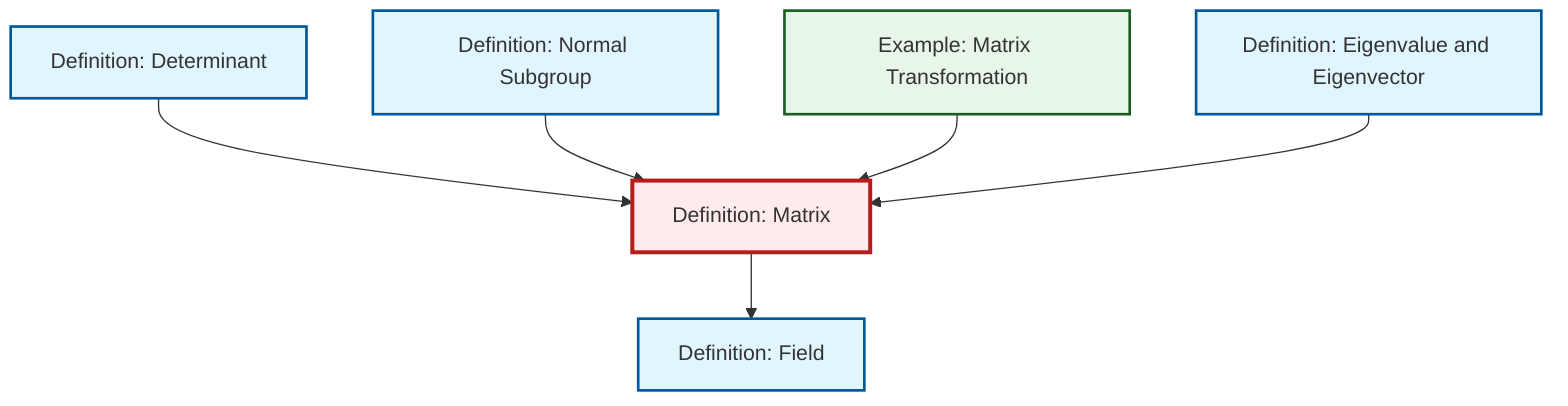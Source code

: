 graph TD
    classDef definition fill:#e1f5fe,stroke:#01579b,stroke-width:2px
    classDef theorem fill:#f3e5f5,stroke:#4a148c,stroke-width:2px
    classDef axiom fill:#fff3e0,stroke:#e65100,stroke-width:2px
    classDef example fill:#e8f5e9,stroke:#1b5e20,stroke-width:2px
    classDef current fill:#ffebee,stroke:#b71c1c,stroke-width:3px
    def-field["Definition: Field"]:::definition
    def-eigenvalue-eigenvector["Definition: Eigenvalue and Eigenvector"]:::definition
    def-matrix["Definition: Matrix"]:::definition
    def-normal-subgroup["Definition: Normal Subgroup"]:::definition
    def-determinant["Definition: Determinant"]:::definition
    ex-matrix-transformation["Example: Matrix Transformation"]:::example
    def-determinant --> def-matrix
    def-normal-subgroup --> def-matrix
    ex-matrix-transformation --> def-matrix
    def-eigenvalue-eigenvector --> def-matrix
    def-matrix --> def-field
    class def-matrix current